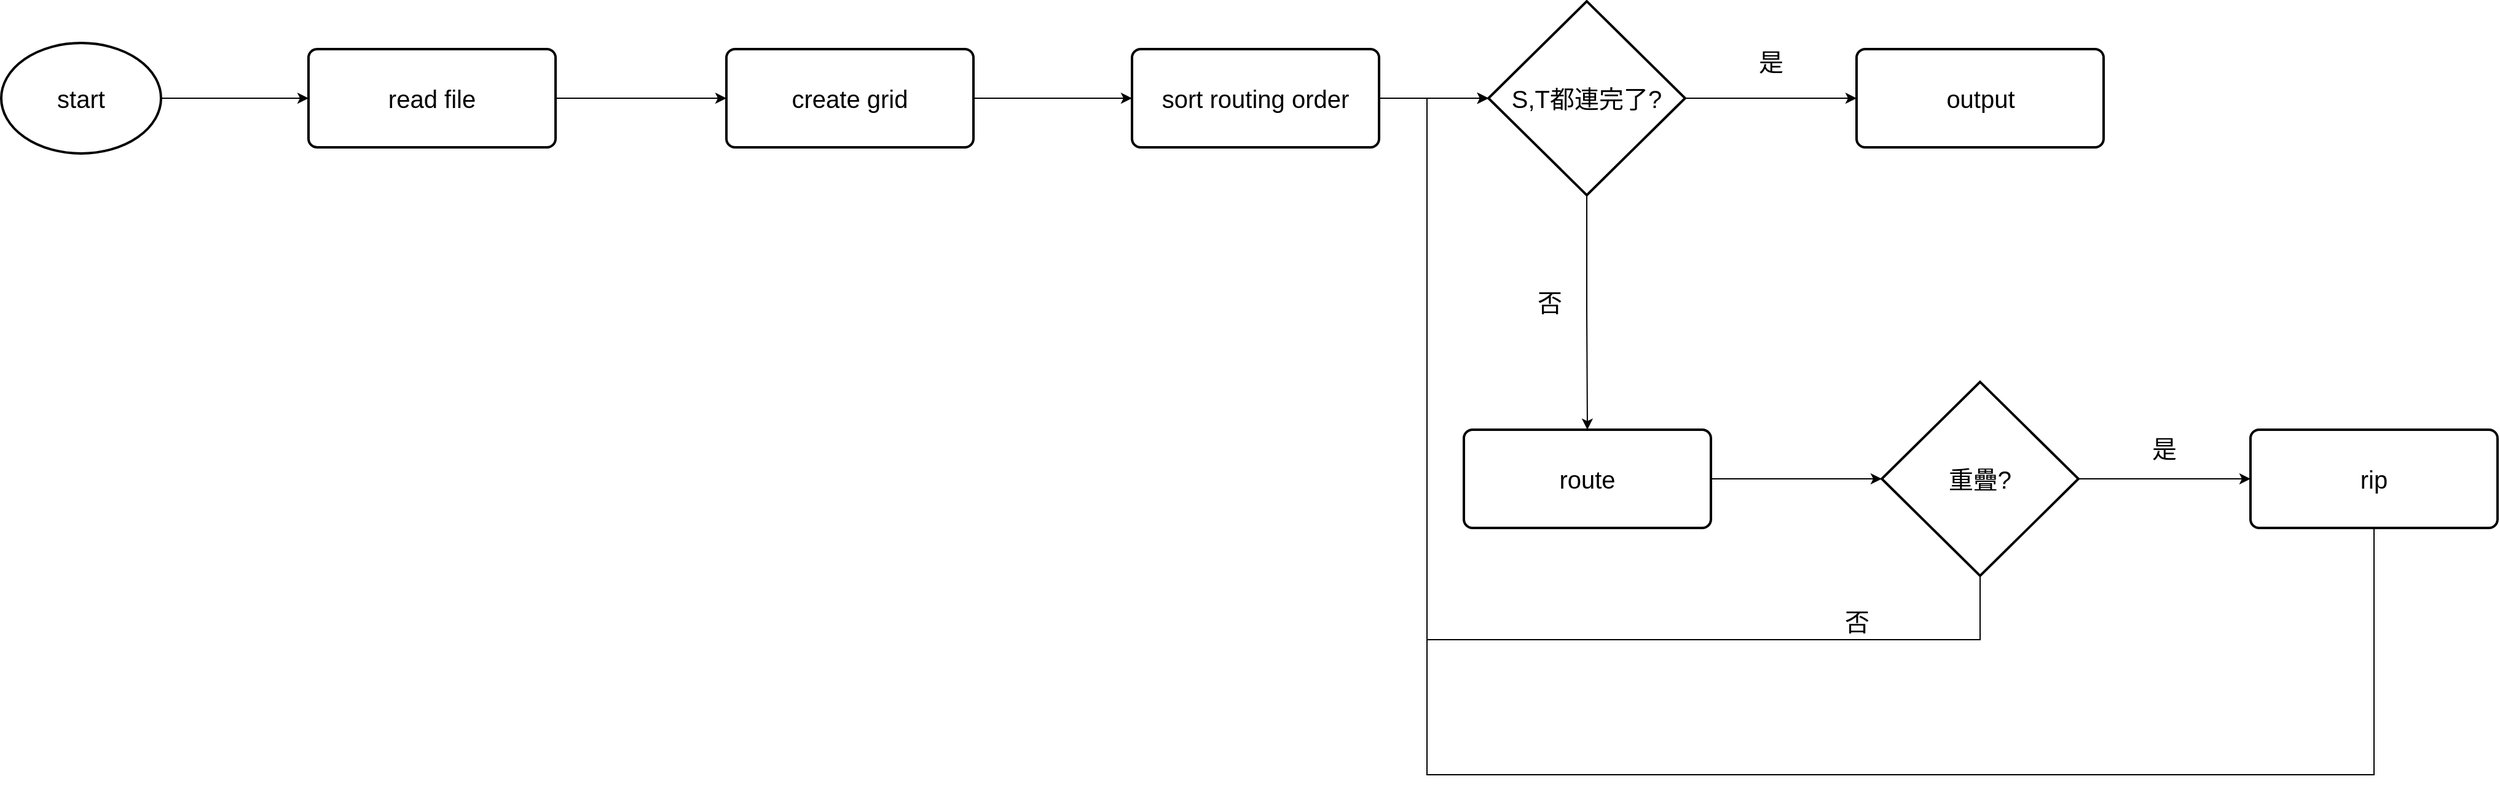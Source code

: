 <mxfile version="24.2.3" type="device">
  <diagram name="第 1 页" id="zSEWcwEe3hcIXHrCQ2s4">
    <mxGraphModel dx="1500" dy="757" grid="1" gridSize="10" guides="1" tooltips="1" connect="1" arrows="1" fold="1" page="1" pageScale="1" pageWidth="827" pageHeight="1169" math="0" shadow="0">
      <root>
        <mxCell id="0" />
        <mxCell id="1" parent="0" />
        <mxCell id="6Yc-9BwCt9tu5Kee7vtd-1" style="edgeStyle=orthogonalEdgeStyle;rounded=0;orthogonalLoop=1;jettySize=auto;html=1;exitX=1;exitY=0.5;exitDx=0;exitDy=0;exitPerimeter=0;entryX=0;entryY=0.5;entryDx=0;entryDy=0;" edge="1" parent="1" source="6Yc-9BwCt9tu5Kee7vtd-2" target="6Yc-9BwCt9tu5Kee7vtd-3">
          <mxGeometry relative="1" as="geometry" />
        </mxCell>
        <mxCell id="6Yc-9BwCt9tu5Kee7vtd-2" value="&lt;font style=&quot;font-size: 20px;&quot;&gt;start&lt;/font&gt;" style="strokeWidth=2;html=1;shape=mxgraph.flowchart.start_1;whiteSpace=wrap;" vertex="1" parent="1">
          <mxGeometry x="100" y="214" width="130" height="90" as="geometry" />
        </mxCell>
        <mxCell id="6Yc-9BwCt9tu5Kee7vtd-8" style="edgeStyle=orthogonalEdgeStyle;rounded=0;orthogonalLoop=1;jettySize=auto;html=1;exitX=1;exitY=0.5;exitDx=0;exitDy=0;entryX=0;entryY=0.5;entryDx=0;entryDy=0;" edge="1" parent="1" source="6Yc-9BwCt9tu5Kee7vtd-3" target="6Yc-9BwCt9tu5Kee7vtd-4">
          <mxGeometry relative="1" as="geometry" />
        </mxCell>
        <mxCell id="6Yc-9BwCt9tu5Kee7vtd-3" value="&lt;font style=&quot;font-size: 20px;&quot;&gt;read file&lt;br&gt;&lt;/font&gt;" style="rounded=1;whiteSpace=wrap;html=1;absoluteArcSize=1;arcSize=14;strokeWidth=2;" vertex="1" parent="1">
          <mxGeometry x="350" y="219" width="201" height="80" as="geometry" />
        </mxCell>
        <mxCell id="6Yc-9BwCt9tu5Kee7vtd-22" style="edgeStyle=orthogonalEdgeStyle;rounded=0;orthogonalLoop=1;jettySize=auto;html=1;exitX=1;exitY=0.5;exitDx=0;exitDy=0;entryX=0;entryY=0.5;entryDx=0;entryDy=0;" edge="1" parent="1" source="6Yc-9BwCt9tu5Kee7vtd-4" target="6Yc-9BwCt9tu5Kee7vtd-21">
          <mxGeometry relative="1" as="geometry" />
        </mxCell>
        <mxCell id="6Yc-9BwCt9tu5Kee7vtd-4" value="&lt;font style=&quot;font-size: 20px;&quot;&gt;create grid&lt;br&gt;&lt;/font&gt;" style="rounded=1;whiteSpace=wrap;html=1;absoluteArcSize=1;arcSize=14;strokeWidth=2;" vertex="1" parent="1">
          <mxGeometry x="690" y="219" width="201" height="80" as="geometry" />
        </mxCell>
        <mxCell id="6Yc-9BwCt9tu5Kee7vtd-5" value="&lt;font style=&quot;font-size: 20px;&quot;&gt;route&lt;br&gt;&lt;/font&gt;" style="rounded=1;whiteSpace=wrap;html=1;absoluteArcSize=1;arcSize=14;strokeWidth=2;" vertex="1" parent="1">
          <mxGeometry x="1290" y="529" width="201" height="80" as="geometry" />
        </mxCell>
        <mxCell id="6Yc-9BwCt9tu5Kee7vtd-27" style="edgeStyle=orthogonalEdgeStyle;rounded=0;orthogonalLoop=1;jettySize=auto;html=1;exitX=1;exitY=0.5;exitDx=0;exitDy=0;exitPerimeter=0;entryX=0;entryY=0.5;entryDx=0;entryDy=0;" edge="1" parent="1" source="6Yc-9BwCt9tu5Kee7vtd-6" target="6Yc-9BwCt9tu5Kee7vtd-26">
          <mxGeometry relative="1" as="geometry" />
        </mxCell>
        <mxCell id="6Yc-9BwCt9tu5Kee7vtd-6" value="&lt;span style=&quot;font-size: 20px;&quot;&gt;重疊?&lt;br&gt;&lt;/span&gt;" style="strokeWidth=2;html=1;shape=mxgraph.flowchart.decision;whiteSpace=wrap;" vertex="1" parent="1">
          <mxGeometry x="1630" y="490.07" width="160" height="157.87" as="geometry" />
        </mxCell>
        <mxCell id="6Yc-9BwCt9tu5Kee7vtd-10" style="edgeStyle=orthogonalEdgeStyle;rounded=0;orthogonalLoop=1;jettySize=auto;html=1;exitX=1;exitY=0.5;exitDx=0;exitDy=0;entryX=0;entryY=0.5;entryDx=0;entryDy=0;entryPerimeter=0;" edge="1" parent="1" source="6Yc-9BwCt9tu5Kee7vtd-5" target="6Yc-9BwCt9tu5Kee7vtd-6">
          <mxGeometry relative="1" as="geometry" />
        </mxCell>
        <mxCell id="6Yc-9BwCt9tu5Kee7vtd-14" style="edgeStyle=orthogonalEdgeStyle;rounded=0;orthogonalLoop=1;jettySize=auto;html=1;exitX=0.5;exitY=1;exitDx=0;exitDy=0;exitPerimeter=0;entryX=0.5;entryY=0;entryDx=0;entryDy=0;" edge="1" parent="1" source="6Yc-9BwCt9tu5Kee7vtd-12" target="6Yc-9BwCt9tu5Kee7vtd-5">
          <mxGeometry relative="1" as="geometry" />
        </mxCell>
        <mxCell id="6Yc-9BwCt9tu5Kee7vtd-24" style="edgeStyle=orthogonalEdgeStyle;rounded=0;orthogonalLoop=1;jettySize=auto;html=1;exitX=1;exitY=0.5;exitDx=0;exitDy=0;exitPerimeter=0;entryX=0;entryY=0.5;entryDx=0;entryDy=0;" edge="1" parent="1" source="6Yc-9BwCt9tu5Kee7vtd-12" target="6Yc-9BwCt9tu5Kee7vtd-15">
          <mxGeometry relative="1" as="geometry" />
        </mxCell>
        <mxCell id="6Yc-9BwCt9tu5Kee7vtd-12" value="&lt;span style=&quot;font-size: 20px;&quot;&gt;S,T都連完了?&lt;/span&gt;" style="strokeWidth=2;html=1;shape=mxgraph.flowchart.decision;whiteSpace=wrap;" vertex="1" parent="1">
          <mxGeometry x="1310" y="180.07" width="160" height="157.87" as="geometry" />
        </mxCell>
        <mxCell id="6Yc-9BwCt9tu5Kee7vtd-15" value="&lt;font style=&quot;font-size: 20px;&quot;&gt;output&lt;br&gt;&lt;/font&gt;" style="rounded=1;whiteSpace=wrap;html=1;absoluteArcSize=1;arcSize=14;strokeWidth=2;" vertex="1" parent="1">
          <mxGeometry x="1609.5" y="219" width="201" height="80" as="geometry" />
        </mxCell>
        <mxCell id="6Yc-9BwCt9tu5Kee7vtd-17" value="&lt;font style=&quot;font-size: 20px;&quot;&gt;是&lt;/font&gt;" style="text;html=1;align=center;verticalAlign=middle;whiteSpace=wrap;rounded=0;" vertex="1" parent="1">
          <mxGeometry x="1510" y="214" width="60" height="30" as="geometry" />
        </mxCell>
        <mxCell id="6Yc-9BwCt9tu5Kee7vtd-20" value="&lt;span style=&quot;font-size: 20px;&quot;&gt;否&lt;/span&gt;" style="text;html=1;align=center;verticalAlign=middle;whiteSpace=wrap;rounded=0;" vertex="1" parent="1">
          <mxGeometry x="1330" y="410" width="60" height="30" as="geometry" />
        </mxCell>
        <mxCell id="6Yc-9BwCt9tu5Kee7vtd-21" value="&lt;font style=&quot;font-size: 20px;&quot;&gt;sort routing order&lt;br&gt;&lt;/font&gt;" style="rounded=1;whiteSpace=wrap;html=1;absoluteArcSize=1;arcSize=14;strokeWidth=2;" vertex="1" parent="1">
          <mxGeometry x="1020" y="219" width="201" height="80" as="geometry" />
        </mxCell>
        <mxCell id="6Yc-9BwCt9tu5Kee7vtd-23" style="edgeStyle=orthogonalEdgeStyle;rounded=0;orthogonalLoop=1;jettySize=auto;html=1;exitX=1;exitY=0.5;exitDx=0;exitDy=0;entryX=0;entryY=0.5;entryDx=0;entryDy=0;entryPerimeter=0;" edge="1" parent="1" source="6Yc-9BwCt9tu5Kee7vtd-21" target="6Yc-9BwCt9tu5Kee7vtd-12">
          <mxGeometry relative="1" as="geometry" />
        </mxCell>
        <mxCell id="6Yc-9BwCt9tu5Kee7vtd-26" value="&lt;font style=&quot;font-size: 20px;&quot;&gt;rip&lt;br&gt;&lt;/font&gt;" style="rounded=1;whiteSpace=wrap;html=1;absoluteArcSize=1;arcSize=14;strokeWidth=2;" vertex="1" parent="1">
          <mxGeometry x="1930" y="529" width="201" height="80" as="geometry" />
        </mxCell>
        <mxCell id="6Yc-9BwCt9tu5Kee7vtd-28" style="edgeStyle=orthogonalEdgeStyle;rounded=0;orthogonalLoop=1;jettySize=auto;html=1;exitX=0.5;exitY=1;exitDx=0;exitDy=0;entryX=0;entryY=0.5;entryDx=0;entryDy=0;entryPerimeter=0;" edge="1" parent="1" source="6Yc-9BwCt9tu5Kee7vtd-26" target="6Yc-9BwCt9tu5Kee7vtd-12">
          <mxGeometry relative="1" as="geometry">
            <Array as="points">
              <mxPoint x="2031" y="810" />
              <mxPoint x="1260" y="810" />
              <mxPoint x="1260" y="259" />
            </Array>
          </mxGeometry>
        </mxCell>
        <mxCell id="6Yc-9BwCt9tu5Kee7vtd-29" value="&lt;font style=&quot;font-size: 20px;&quot;&gt;是&lt;/font&gt;" style="text;html=1;align=center;verticalAlign=middle;whiteSpace=wrap;rounded=0;" vertex="1" parent="1">
          <mxGeometry x="1830" y="529" width="60" height="30" as="geometry" />
        </mxCell>
        <mxCell id="6Yc-9BwCt9tu5Kee7vtd-30" style="edgeStyle=orthogonalEdgeStyle;rounded=0;orthogonalLoop=1;jettySize=auto;html=1;exitX=0.5;exitY=1;exitDx=0;exitDy=0;exitPerimeter=0;entryX=0;entryY=0.5;entryDx=0;entryDy=0;entryPerimeter=0;" edge="1" parent="1" source="6Yc-9BwCt9tu5Kee7vtd-6" target="6Yc-9BwCt9tu5Kee7vtd-12">
          <mxGeometry relative="1" as="geometry">
            <Array as="points">
              <mxPoint x="1710" y="700" />
              <mxPoint x="1260" y="700" />
              <mxPoint x="1260" y="259" />
            </Array>
          </mxGeometry>
        </mxCell>
        <mxCell id="6Yc-9BwCt9tu5Kee7vtd-31" value="&lt;span style=&quot;font-size: 20px;&quot;&gt;否&lt;/span&gt;" style="text;html=1;align=center;verticalAlign=middle;whiteSpace=wrap;rounded=0;" vertex="1" parent="1">
          <mxGeometry x="1580" y="670" width="60" height="30" as="geometry" />
        </mxCell>
      </root>
    </mxGraphModel>
  </diagram>
</mxfile>
